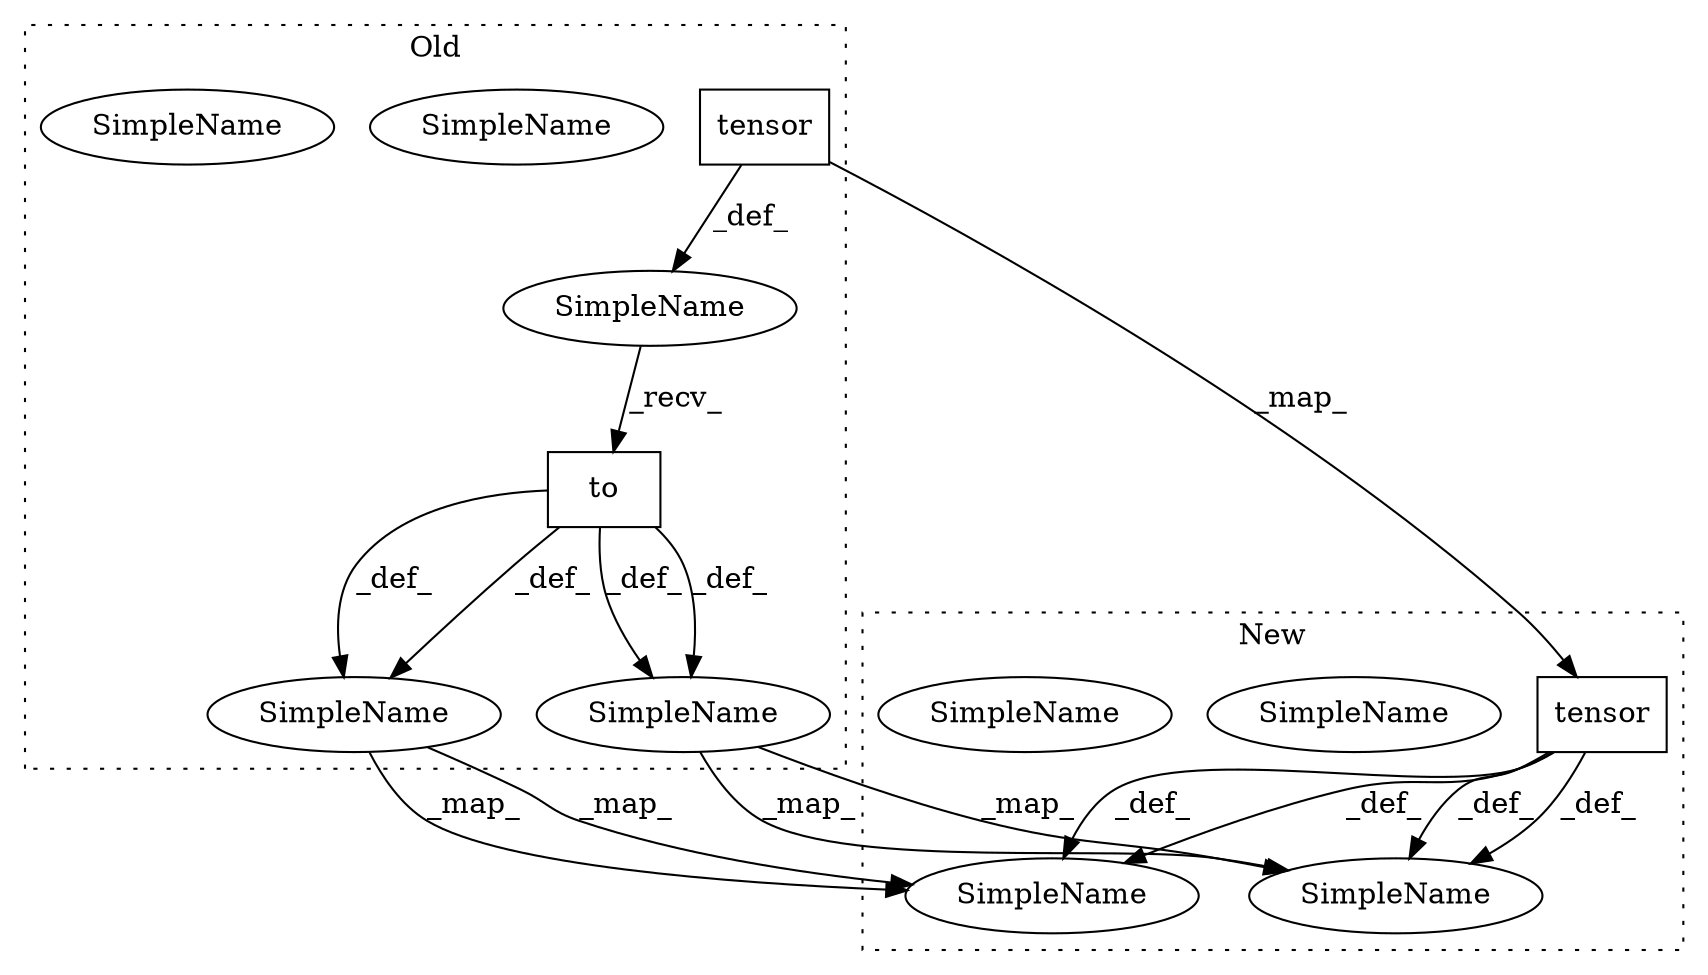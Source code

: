 digraph G {
subgraph cluster0 {
1 [label="tensor" a="32" s="1523,1662" l="7,1" shape="box"];
3 [label="SimpleName" a="42" s="1805" l="6" shape="ellipse"];
6 [label="SimpleName" a="42" s="1805" l="6" shape="ellipse"];
7 [label="SimpleName" a="42" s="1719" l="8" shape="ellipse"];
10 [label="SimpleName" a="42" s="1719" l="8" shape="ellipse"];
11 [label="to" a="32" s="1664,1673" l="3,1" shape="box"];
12 [label="SimpleName" a="42" s="" l="" shape="ellipse"];
label = "Old";
style="dotted";
}
subgraph cluster1 {
2 [label="tensor" a="32" s="2212,2364" l="7,1" shape="box"];
4 [label="SimpleName" a="42" s="2496" l="6" shape="ellipse"];
5 [label="SimpleName" a="42" s="2496" l="6" shape="ellipse"];
8 [label="SimpleName" a="42" s="2410" l="8" shape="ellipse"];
9 [label="SimpleName" a="42" s="2410" l="8" shape="ellipse"];
label = "New";
style="dotted";
}
1 -> 12 [label="_def_"];
1 -> 2 [label="_map_"];
2 -> 5 [label="_def_"];
2 -> 9 [label="_def_"];
2 -> 5 [label="_def_"];
2 -> 9 [label="_def_"];
6 -> 5 [label="_map_"];
6 -> 5 [label="_map_"];
10 -> 9 [label="_map_"];
10 -> 9 [label="_map_"];
11 -> 10 [label="_def_"];
11 -> 10 [label="_def_"];
11 -> 6 [label="_def_"];
11 -> 6 [label="_def_"];
12 -> 11 [label="_recv_"];
}